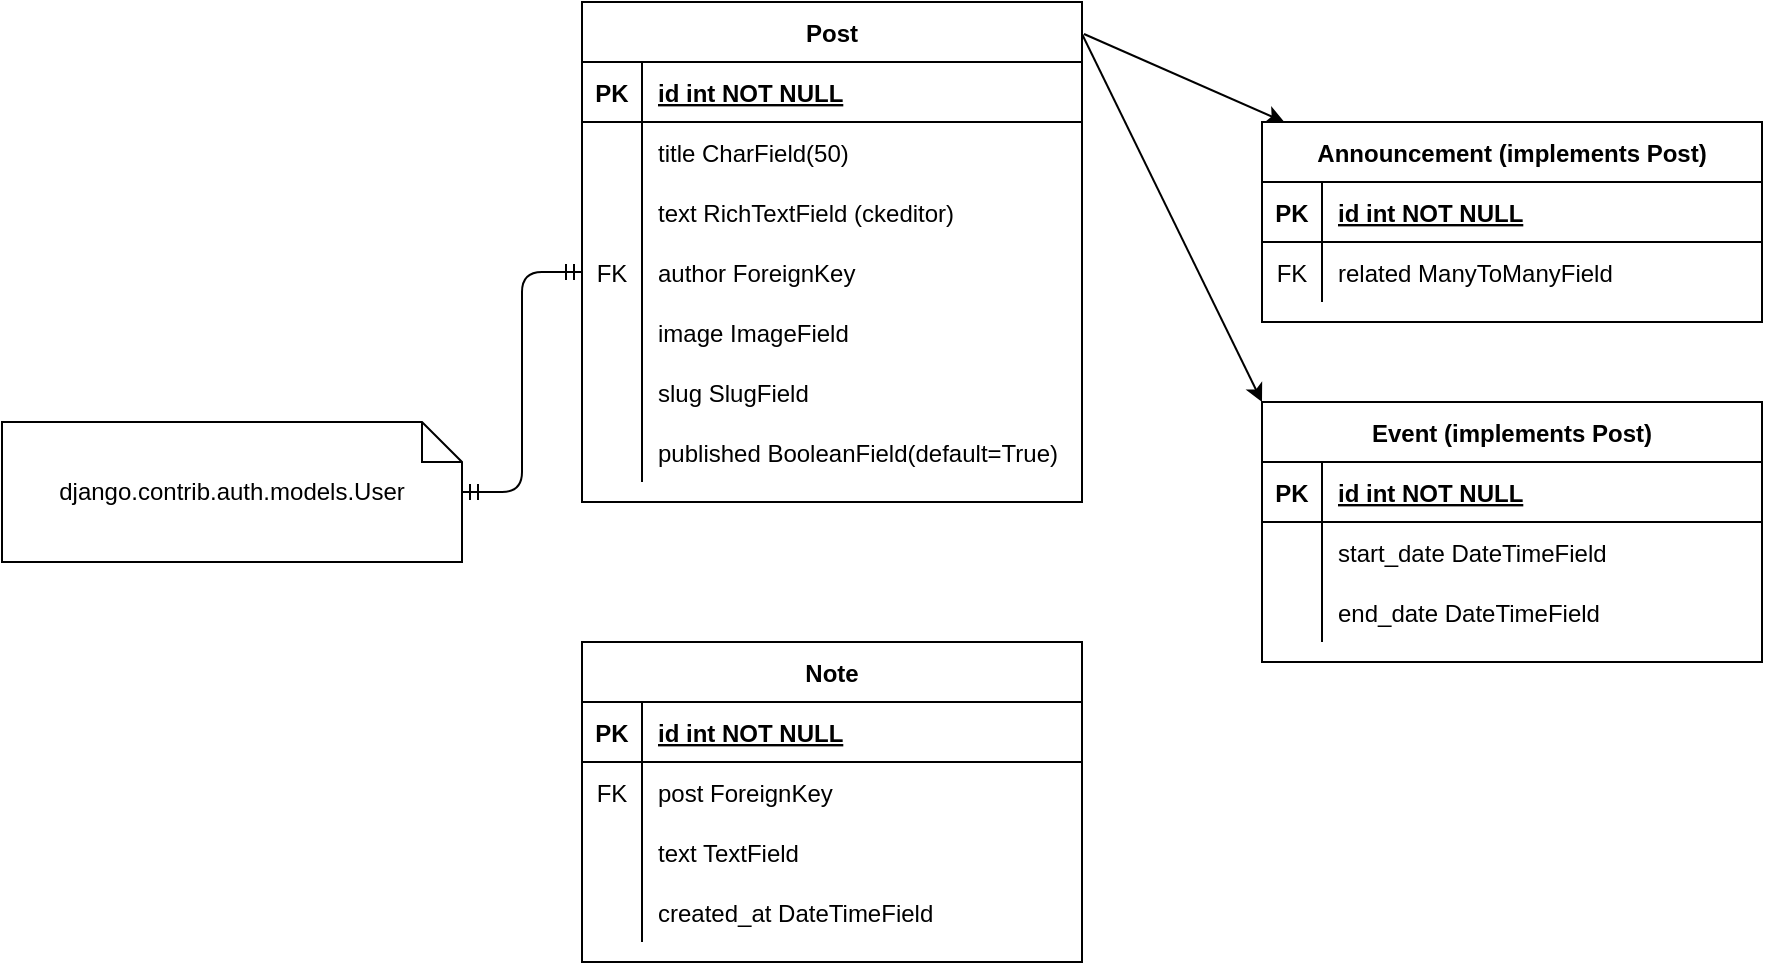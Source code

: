 <mxfile version="14.9.8" type="device"><diagram id="R2lEEEUBdFMjLlhIrx00" name="Page-1"><mxGraphModel dx="2457" dy="911" grid="1" gridSize="10" guides="1" tooltips="1" connect="1" arrows="1" fold="1" page="1" pageScale="1" pageWidth="850" pageHeight="1100" math="0" shadow="0" extFonts="Permanent Marker^https://fonts.googleapis.com/css?family=Permanent+Marker"><root><mxCell id="0"/><mxCell id="1" parent="0"/><mxCell id="C-vyLk0tnHw3VtMMgP7b-2" value="Note" style="shape=table;startSize=30;container=1;collapsible=1;childLayout=tableLayout;fixedRows=1;rowLines=0;fontStyle=1;align=center;resizeLast=1;" parent="1" vertex="1"><mxGeometry x="-550" y="380" width="250" height="160" as="geometry"/></mxCell><mxCell id="C-vyLk0tnHw3VtMMgP7b-3" value="" style="shape=partialRectangle;collapsible=0;dropTarget=0;pointerEvents=0;fillColor=none;points=[[0,0.5],[1,0.5]];portConstraint=eastwest;top=0;left=0;right=0;bottom=1;" parent="C-vyLk0tnHw3VtMMgP7b-2" vertex="1"><mxGeometry y="30" width="250" height="30" as="geometry"/></mxCell><mxCell id="C-vyLk0tnHw3VtMMgP7b-4" value="PK" style="shape=partialRectangle;overflow=hidden;connectable=0;fillColor=none;top=0;left=0;bottom=0;right=0;fontStyle=1;" parent="C-vyLk0tnHw3VtMMgP7b-3" vertex="1"><mxGeometry width="30" height="30" as="geometry"/></mxCell><mxCell id="C-vyLk0tnHw3VtMMgP7b-5" value="id int NOT NULL " style="shape=partialRectangle;overflow=hidden;connectable=0;fillColor=none;top=0;left=0;bottom=0;right=0;align=left;spacingLeft=6;fontStyle=5;" parent="C-vyLk0tnHw3VtMMgP7b-3" vertex="1"><mxGeometry x="30" width="220" height="30" as="geometry"/></mxCell><mxCell id="C-vyLk0tnHw3VtMMgP7b-6" value="" style="shape=partialRectangle;collapsible=0;dropTarget=0;pointerEvents=0;fillColor=none;points=[[0,0.5],[1,0.5]];portConstraint=eastwest;top=0;left=0;right=0;bottom=0;" parent="C-vyLk0tnHw3VtMMgP7b-2" vertex="1"><mxGeometry y="60" width="250" height="30" as="geometry"/></mxCell><mxCell id="C-vyLk0tnHw3VtMMgP7b-7" value="FK" style="shape=partialRectangle;overflow=hidden;connectable=0;fillColor=none;top=0;left=0;bottom=0;right=0;" parent="C-vyLk0tnHw3VtMMgP7b-6" vertex="1"><mxGeometry width="30" height="30" as="geometry"/></mxCell><mxCell id="C-vyLk0tnHw3VtMMgP7b-8" value="post ForeignKey" style="shape=partialRectangle;overflow=hidden;connectable=0;fillColor=none;top=0;left=0;bottom=0;right=0;align=left;spacingLeft=6;" parent="C-vyLk0tnHw3VtMMgP7b-6" vertex="1"><mxGeometry x="30" width="220" height="30" as="geometry"/></mxCell><mxCell id="C-vyLk0tnHw3VtMMgP7b-9" value="" style="shape=partialRectangle;collapsible=0;dropTarget=0;pointerEvents=0;fillColor=none;points=[[0,0.5],[1,0.5]];portConstraint=eastwest;top=0;left=0;right=0;bottom=0;" parent="C-vyLk0tnHw3VtMMgP7b-2" vertex="1"><mxGeometry y="90" width="250" height="30" as="geometry"/></mxCell><mxCell id="C-vyLk0tnHw3VtMMgP7b-10" value="" style="shape=partialRectangle;overflow=hidden;connectable=0;fillColor=none;top=0;left=0;bottom=0;right=0;" parent="C-vyLk0tnHw3VtMMgP7b-9" vertex="1"><mxGeometry width="30" height="30" as="geometry"/></mxCell><mxCell id="C-vyLk0tnHw3VtMMgP7b-11" value="text TextField" style="shape=partialRectangle;overflow=hidden;connectable=0;fillColor=none;top=0;left=0;bottom=0;right=0;align=left;spacingLeft=6;" parent="C-vyLk0tnHw3VtMMgP7b-9" vertex="1"><mxGeometry x="30" width="220" height="30" as="geometry"/></mxCell><mxCell id="LFSxXM_gFfQprfXbI-rA-55" style="shape=partialRectangle;collapsible=0;dropTarget=0;pointerEvents=0;fillColor=none;points=[[0,0.5],[1,0.5]];portConstraint=eastwest;top=0;left=0;right=0;bottom=0;" vertex="1" parent="C-vyLk0tnHw3VtMMgP7b-2"><mxGeometry y="120" width="250" height="30" as="geometry"/></mxCell><mxCell id="LFSxXM_gFfQprfXbI-rA-56" style="shape=partialRectangle;overflow=hidden;connectable=0;fillColor=none;top=0;left=0;bottom=0;right=0;" vertex="1" parent="LFSxXM_gFfQprfXbI-rA-55"><mxGeometry width="30" height="30" as="geometry"/></mxCell><mxCell id="LFSxXM_gFfQprfXbI-rA-57" value="created_at DateTimeField" style="shape=partialRectangle;overflow=hidden;connectable=0;fillColor=none;top=0;left=0;bottom=0;right=0;align=left;spacingLeft=6;" vertex="1" parent="LFSxXM_gFfQprfXbI-rA-55"><mxGeometry x="30" width="220" height="30" as="geometry"/></mxCell><mxCell id="C-vyLk0tnHw3VtMMgP7b-23" value="Post" style="shape=table;startSize=30;container=1;collapsible=1;childLayout=tableLayout;fixedRows=1;rowLines=0;fontStyle=1;align=center;resizeLast=1;" parent="1" vertex="1"><mxGeometry x="-550" y="60" width="250" height="250" as="geometry"/></mxCell><mxCell id="C-vyLk0tnHw3VtMMgP7b-24" value="" style="shape=partialRectangle;collapsible=0;dropTarget=0;pointerEvents=0;fillColor=none;points=[[0,0.5],[1,0.5]];portConstraint=eastwest;top=0;left=0;right=0;bottom=1;" parent="C-vyLk0tnHw3VtMMgP7b-23" vertex="1"><mxGeometry y="30" width="250" height="30" as="geometry"/></mxCell><mxCell id="C-vyLk0tnHw3VtMMgP7b-25" value="PK" style="shape=partialRectangle;overflow=hidden;connectable=0;fillColor=none;top=0;left=0;bottom=0;right=0;fontStyle=1;" parent="C-vyLk0tnHw3VtMMgP7b-24" vertex="1"><mxGeometry width="30" height="30" as="geometry"/></mxCell><mxCell id="C-vyLk0tnHw3VtMMgP7b-26" value="id int NOT NULL " style="shape=partialRectangle;overflow=hidden;connectable=0;fillColor=none;top=0;left=0;bottom=0;right=0;align=left;spacingLeft=6;fontStyle=5;" parent="C-vyLk0tnHw3VtMMgP7b-24" vertex="1"><mxGeometry x="30" width="220" height="30" as="geometry"/></mxCell><mxCell id="C-vyLk0tnHw3VtMMgP7b-27" value="" style="shape=partialRectangle;collapsible=0;dropTarget=0;pointerEvents=0;fillColor=none;points=[[0,0.5],[1,0.5]];portConstraint=eastwest;top=0;left=0;right=0;bottom=0;" parent="C-vyLk0tnHw3VtMMgP7b-23" vertex="1"><mxGeometry y="60" width="250" height="30" as="geometry"/></mxCell><mxCell id="C-vyLk0tnHw3VtMMgP7b-28" value="" style="shape=partialRectangle;overflow=hidden;connectable=0;fillColor=none;top=0;left=0;bottom=0;right=0;" parent="C-vyLk0tnHw3VtMMgP7b-27" vertex="1"><mxGeometry width="30" height="30" as="geometry"/></mxCell><mxCell id="C-vyLk0tnHw3VtMMgP7b-29" value="title CharField(50)" style="shape=partialRectangle;overflow=hidden;connectable=0;fillColor=none;top=0;left=0;bottom=0;right=0;align=left;spacingLeft=6;" parent="C-vyLk0tnHw3VtMMgP7b-27" vertex="1"><mxGeometry x="30" width="220" height="30" as="geometry"/></mxCell><mxCell id="LFSxXM_gFfQprfXbI-rA-16" style="shape=partialRectangle;collapsible=0;dropTarget=0;pointerEvents=0;fillColor=none;points=[[0,0.5],[1,0.5]];portConstraint=eastwest;top=0;left=0;right=0;bottom=0;" vertex="1" parent="C-vyLk0tnHw3VtMMgP7b-23"><mxGeometry y="90" width="250" height="30" as="geometry"/></mxCell><mxCell id="LFSxXM_gFfQprfXbI-rA-17" style="shape=partialRectangle;overflow=hidden;connectable=0;fillColor=none;top=0;left=0;bottom=0;right=0;" vertex="1" parent="LFSxXM_gFfQprfXbI-rA-16"><mxGeometry width="30" height="30" as="geometry"/></mxCell><mxCell id="LFSxXM_gFfQprfXbI-rA-18" value="text RichTextField (ckeditor)" style="shape=partialRectangle;overflow=hidden;connectable=0;fillColor=none;top=0;left=0;bottom=0;right=0;align=left;spacingLeft=6;" vertex="1" parent="LFSxXM_gFfQprfXbI-rA-16"><mxGeometry x="30" width="220" height="30" as="geometry"/></mxCell><mxCell id="LFSxXM_gFfQprfXbI-rA-13" style="shape=partialRectangle;collapsible=0;dropTarget=0;pointerEvents=0;fillColor=none;points=[[0,0.5],[1,0.5]];portConstraint=eastwest;top=0;left=0;right=0;bottom=0;" vertex="1" parent="C-vyLk0tnHw3VtMMgP7b-23"><mxGeometry y="120" width="250" height="30" as="geometry"/></mxCell><mxCell id="LFSxXM_gFfQprfXbI-rA-14" value="FK" style="shape=partialRectangle;overflow=hidden;connectable=0;fillColor=none;top=0;left=0;bottom=0;right=0;" vertex="1" parent="LFSxXM_gFfQprfXbI-rA-13"><mxGeometry width="30" height="30" as="geometry"/></mxCell><mxCell id="LFSxXM_gFfQprfXbI-rA-15" value="author ForeignKey" style="shape=partialRectangle;overflow=hidden;connectable=0;fillColor=none;top=0;left=0;bottom=0;right=0;align=left;spacingLeft=6;" vertex="1" parent="LFSxXM_gFfQprfXbI-rA-13"><mxGeometry x="30" width="220" height="30" as="geometry"/></mxCell><mxCell id="LFSxXM_gFfQprfXbI-rA-10" style="shape=partialRectangle;collapsible=0;dropTarget=0;pointerEvents=0;fillColor=none;points=[[0,0.5],[1,0.5]];portConstraint=eastwest;top=0;left=0;right=0;bottom=0;" vertex="1" parent="C-vyLk0tnHw3VtMMgP7b-23"><mxGeometry y="150" width="250" height="30" as="geometry"/></mxCell><mxCell id="LFSxXM_gFfQprfXbI-rA-11" style="shape=partialRectangle;overflow=hidden;connectable=0;fillColor=none;top=0;left=0;bottom=0;right=0;" vertex="1" parent="LFSxXM_gFfQprfXbI-rA-10"><mxGeometry width="30" height="30" as="geometry"/></mxCell><mxCell id="LFSxXM_gFfQprfXbI-rA-12" value="image ImageField" style="shape=partialRectangle;overflow=hidden;connectable=0;fillColor=none;top=0;left=0;bottom=0;right=0;align=left;spacingLeft=6;" vertex="1" parent="LFSxXM_gFfQprfXbI-rA-10"><mxGeometry x="30" width="220" height="30" as="geometry"/></mxCell><mxCell id="LFSxXM_gFfQprfXbI-rA-7" style="shape=partialRectangle;collapsible=0;dropTarget=0;pointerEvents=0;fillColor=none;points=[[0,0.5],[1,0.5]];portConstraint=eastwest;top=0;left=0;right=0;bottom=0;" vertex="1" parent="C-vyLk0tnHw3VtMMgP7b-23"><mxGeometry y="180" width="250" height="30" as="geometry"/></mxCell><mxCell id="LFSxXM_gFfQprfXbI-rA-8" style="shape=partialRectangle;overflow=hidden;connectable=0;fillColor=none;top=0;left=0;bottom=0;right=0;" vertex="1" parent="LFSxXM_gFfQprfXbI-rA-7"><mxGeometry width="30" height="30" as="geometry"/></mxCell><mxCell id="LFSxXM_gFfQprfXbI-rA-9" value="slug SlugField" style="shape=partialRectangle;overflow=hidden;connectable=0;fillColor=none;top=0;left=0;bottom=0;right=0;align=left;spacingLeft=6;" vertex="1" parent="LFSxXM_gFfQprfXbI-rA-7"><mxGeometry x="30" width="220" height="30" as="geometry"/></mxCell><mxCell id="LFSxXM_gFfQprfXbI-rA-40" style="shape=partialRectangle;collapsible=0;dropTarget=0;pointerEvents=0;fillColor=none;points=[[0,0.5],[1,0.5]];portConstraint=eastwest;top=0;left=0;right=0;bottom=0;" vertex="1" parent="C-vyLk0tnHw3VtMMgP7b-23"><mxGeometry y="210" width="250" height="30" as="geometry"/></mxCell><mxCell id="LFSxXM_gFfQprfXbI-rA-41" style="shape=partialRectangle;overflow=hidden;connectable=0;fillColor=none;top=0;left=0;bottom=0;right=0;" vertex="1" parent="LFSxXM_gFfQprfXbI-rA-40"><mxGeometry width="30" height="30" as="geometry"/></mxCell><mxCell id="LFSxXM_gFfQprfXbI-rA-42" value="published BooleanField(default=True)" style="shape=partialRectangle;overflow=hidden;connectable=0;fillColor=none;top=0;left=0;bottom=0;right=0;align=left;spacingLeft=6;" vertex="1" parent="LFSxXM_gFfQprfXbI-rA-40"><mxGeometry x="30" width="220" height="30" as="geometry"/></mxCell><mxCell id="LFSxXM_gFfQprfXbI-rA-19" value="" style="edgeStyle=entityRelationEdgeStyle;fontSize=12;html=1;endArrow=ERmandOne;startArrow=ERmandOne;entryX=0;entryY=0.5;entryDx=0;entryDy=0;" edge="1" parent="1" source="LFSxXM_gFfQprfXbI-rA-20" target="LFSxXM_gFfQprfXbI-rA-13"><mxGeometry width="100" height="100" relative="1" as="geometry"><mxPoint x="-180" y="460" as="sourcePoint"/><mxPoint x="-230" y="360" as="targetPoint"/></mxGeometry></mxCell><mxCell id="LFSxXM_gFfQprfXbI-rA-20" value="django.contrib.auth.models.User" style="shape=note;size=20;whiteSpace=wrap;html=1;" vertex="1" parent="1"><mxGeometry x="-840" y="270" width="230" height="70" as="geometry"/></mxCell><mxCell id="LFSxXM_gFfQprfXbI-rA-21" value="Announcement (implements Post)" style="shape=table;startSize=30;container=1;collapsible=1;childLayout=tableLayout;fixedRows=1;rowLines=0;fontStyle=1;align=center;resizeLast=1;" vertex="1" parent="1"><mxGeometry x="-210" y="120" width="250" height="100" as="geometry"/></mxCell><mxCell id="LFSxXM_gFfQprfXbI-rA-22" value="" style="shape=partialRectangle;collapsible=0;dropTarget=0;pointerEvents=0;fillColor=none;points=[[0,0.5],[1,0.5]];portConstraint=eastwest;top=0;left=0;right=0;bottom=1;" vertex="1" parent="LFSxXM_gFfQprfXbI-rA-21"><mxGeometry y="30" width="250" height="30" as="geometry"/></mxCell><mxCell id="LFSxXM_gFfQprfXbI-rA-23" value="PK" style="shape=partialRectangle;overflow=hidden;connectable=0;fillColor=none;top=0;left=0;bottom=0;right=0;fontStyle=1;" vertex="1" parent="LFSxXM_gFfQprfXbI-rA-22"><mxGeometry width="30" height="30" as="geometry"/></mxCell><mxCell id="LFSxXM_gFfQprfXbI-rA-24" value="id int NOT NULL " style="shape=partialRectangle;overflow=hidden;connectable=0;fillColor=none;top=0;left=0;bottom=0;right=0;align=left;spacingLeft=6;fontStyle=5;" vertex="1" parent="LFSxXM_gFfQprfXbI-rA-22"><mxGeometry x="30" width="220" height="30" as="geometry"/></mxCell><mxCell id="LFSxXM_gFfQprfXbI-rA-25" value="" style="shape=partialRectangle;collapsible=0;dropTarget=0;pointerEvents=0;fillColor=none;points=[[0,0.5],[1,0.5]];portConstraint=eastwest;top=0;left=0;right=0;bottom=0;" vertex="1" parent="LFSxXM_gFfQprfXbI-rA-21"><mxGeometry y="60" width="250" height="30" as="geometry"/></mxCell><mxCell id="LFSxXM_gFfQprfXbI-rA-26" value="FK" style="shape=partialRectangle;overflow=hidden;connectable=0;fillColor=none;top=0;left=0;bottom=0;right=0;" vertex="1" parent="LFSxXM_gFfQprfXbI-rA-25"><mxGeometry width="30" height="30" as="geometry"/></mxCell><mxCell id="LFSxXM_gFfQprfXbI-rA-27" value="related ManyToManyField" style="shape=partialRectangle;overflow=hidden;connectable=0;fillColor=none;top=0;left=0;bottom=0;right=0;align=left;spacingLeft=6;" vertex="1" parent="LFSxXM_gFfQprfXbI-rA-25"><mxGeometry x="30" width="220" height="30" as="geometry"/></mxCell><mxCell id="LFSxXM_gFfQprfXbI-rA-43" value="" style="endArrow=classic;html=1;exitX=1.004;exitY=0.064;exitDx=0;exitDy=0;exitPerimeter=0;" edge="1" parent="1" source="C-vyLk0tnHw3VtMMgP7b-23" target="LFSxXM_gFfQprfXbI-rA-21"><mxGeometry width="50" height="50" relative="1" as="geometry"><mxPoint x="-200" y="370" as="sourcePoint"/><mxPoint x="-100" y="150" as="targetPoint"/></mxGeometry></mxCell><mxCell id="LFSxXM_gFfQprfXbI-rA-44" value="Event (implements Post)" style="shape=table;startSize=30;container=1;collapsible=1;childLayout=tableLayout;fixedRows=1;rowLines=0;fontStyle=1;align=center;resizeLast=1;" vertex="1" parent="1"><mxGeometry x="-210" y="260" width="250" height="130" as="geometry"/></mxCell><mxCell id="LFSxXM_gFfQprfXbI-rA-45" value="" style="shape=partialRectangle;collapsible=0;dropTarget=0;pointerEvents=0;fillColor=none;points=[[0,0.5],[1,0.5]];portConstraint=eastwest;top=0;left=0;right=0;bottom=1;" vertex="1" parent="LFSxXM_gFfQprfXbI-rA-44"><mxGeometry y="30" width="250" height="30" as="geometry"/></mxCell><mxCell id="LFSxXM_gFfQprfXbI-rA-46" value="PK" style="shape=partialRectangle;overflow=hidden;connectable=0;fillColor=none;top=0;left=0;bottom=0;right=0;fontStyle=1;" vertex="1" parent="LFSxXM_gFfQprfXbI-rA-45"><mxGeometry width="30" height="30" as="geometry"/></mxCell><mxCell id="LFSxXM_gFfQprfXbI-rA-47" value="id int NOT NULL " style="shape=partialRectangle;overflow=hidden;connectable=0;fillColor=none;top=0;left=0;bottom=0;right=0;align=left;spacingLeft=6;fontStyle=5;" vertex="1" parent="LFSxXM_gFfQprfXbI-rA-45"><mxGeometry x="30" width="220" height="30" as="geometry"/></mxCell><mxCell id="LFSxXM_gFfQprfXbI-rA-48" value="" style="shape=partialRectangle;collapsible=0;dropTarget=0;pointerEvents=0;fillColor=none;points=[[0,0.5],[1,0.5]];portConstraint=eastwest;top=0;left=0;right=0;bottom=0;" vertex="1" parent="LFSxXM_gFfQprfXbI-rA-44"><mxGeometry y="60" width="250" height="30" as="geometry"/></mxCell><mxCell id="LFSxXM_gFfQprfXbI-rA-49" value="" style="shape=partialRectangle;overflow=hidden;connectable=0;fillColor=none;top=0;left=0;bottom=0;right=0;" vertex="1" parent="LFSxXM_gFfQprfXbI-rA-48"><mxGeometry width="30" height="30" as="geometry"/></mxCell><mxCell id="LFSxXM_gFfQprfXbI-rA-50" value="start_date DateTimeField" style="shape=partialRectangle;overflow=hidden;connectable=0;fillColor=none;top=0;left=0;bottom=0;right=0;align=left;spacingLeft=6;" vertex="1" parent="LFSxXM_gFfQprfXbI-rA-48"><mxGeometry x="30" width="220" height="30" as="geometry"/></mxCell><mxCell id="LFSxXM_gFfQprfXbI-rA-52" style="shape=partialRectangle;collapsible=0;dropTarget=0;pointerEvents=0;fillColor=none;points=[[0,0.5],[1,0.5]];portConstraint=eastwest;top=0;left=0;right=0;bottom=0;" vertex="1" parent="LFSxXM_gFfQprfXbI-rA-44"><mxGeometry y="90" width="250" height="30" as="geometry"/></mxCell><mxCell id="LFSxXM_gFfQprfXbI-rA-53" style="shape=partialRectangle;overflow=hidden;connectable=0;fillColor=none;top=0;left=0;bottom=0;right=0;" vertex="1" parent="LFSxXM_gFfQprfXbI-rA-52"><mxGeometry width="30" height="30" as="geometry"/></mxCell><mxCell id="LFSxXM_gFfQprfXbI-rA-54" value="end_date DateTimeField" style="shape=partialRectangle;overflow=hidden;connectable=0;fillColor=none;top=0;left=0;bottom=0;right=0;align=left;spacingLeft=6;" vertex="1" parent="LFSxXM_gFfQprfXbI-rA-52"><mxGeometry x="30" width="220" height="30" as="geometry"/></mxCell><mxCell id="LFSxXM_gFfQprfXbI-rA-51" value="" style="endArrow=classic;html=1;exitX=1;exitY=0.064;exitDx=0;exitDy=0;exitPerimeter=0;entryX=0;entryY=0;entryDx=0;entryDy=0;" edge="1" parent="1" source="C-vyLk0tnHw3VtMMgP7b-23" target="LFSxXM_gFfQprfXbI-rA-44"><mxGeometry width="50" height="50" relative="1" as="geometry"><mxPoint x="-270" y="80" as="sourcePoint"/><mxPoint x="-194.83" y="144" as="targetPoint"/></mxGeometry></mxCell></root></mxGraphModel></diagram></mxfile>